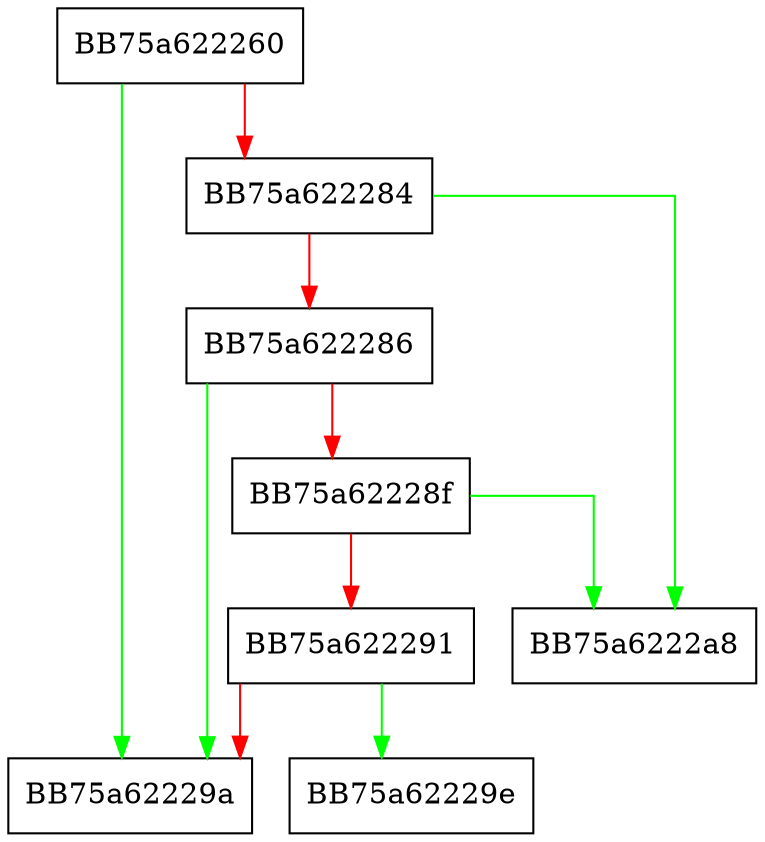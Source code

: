 digraph recs_cmp {
  node [shape="box"];
  graph [splines=ortho];
  BB75a622260 -> BB75a62229a [color="green"];
  BB75a622260 -> BB75a622284 [color="red"];
  BB75a622284 -> BB75a6222a8 [color="green"];
  BB75a622284 -> BB75a622286 [color="red"];
  BB75a622286 -> BB75a62229a [color="green"];
  BB75a622286 -> BB75a62228f [color="red"];
  BB75a62228f -> BB75a6222a8 [color="green"];
  BB75a62228f -> BB75a622291 [color="red"];
  BB75a622291 -> BB75a62229e [color="green"];
  BB75a622291 -> BB75a62229a [color="red"];
}
